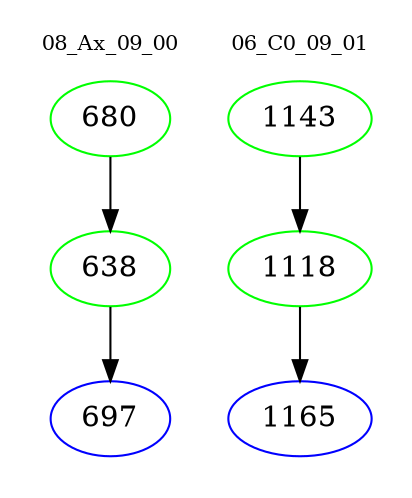 digraph{
subgraph cluster_0 {
color = white
label = "08_Ax_09_00";
fontsize=10;
T0_680 [label="680", color="green"]
T0_680 -> T0_638 [color="black"]
T0_638 [label="638", color="green"]
T0_638 -> T0_697 [color="black"]
T0_697 [label="697", color="blue"]
}
subgraph cluster_1 {
color = white
label = "06_C0_09_01";
fontsize=10;
T1_1143 [label="1143", color="green"]
T1_1143 -> T1_1118 [color="black"]
T1_1118 [label="1118", color="green"]
T1_1118 -> T1_1165 [color="black"]
T1_1165 [label="1165", color="blue"]
}
}
